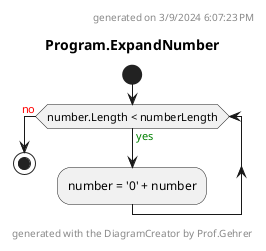 @startuml Program.ExpandNumber
header
generated on 3/9/2024 6:07:23 PM
end header
title Program.ExpandNumber
start
while (number.Length < numberLength) is (<color:green>yes)
    :number = '0' + number;
endwhile (<color:red>no)
footer
generated with the DiagramCreator by Prof.Gehrer
end footer
stop
@enduml
